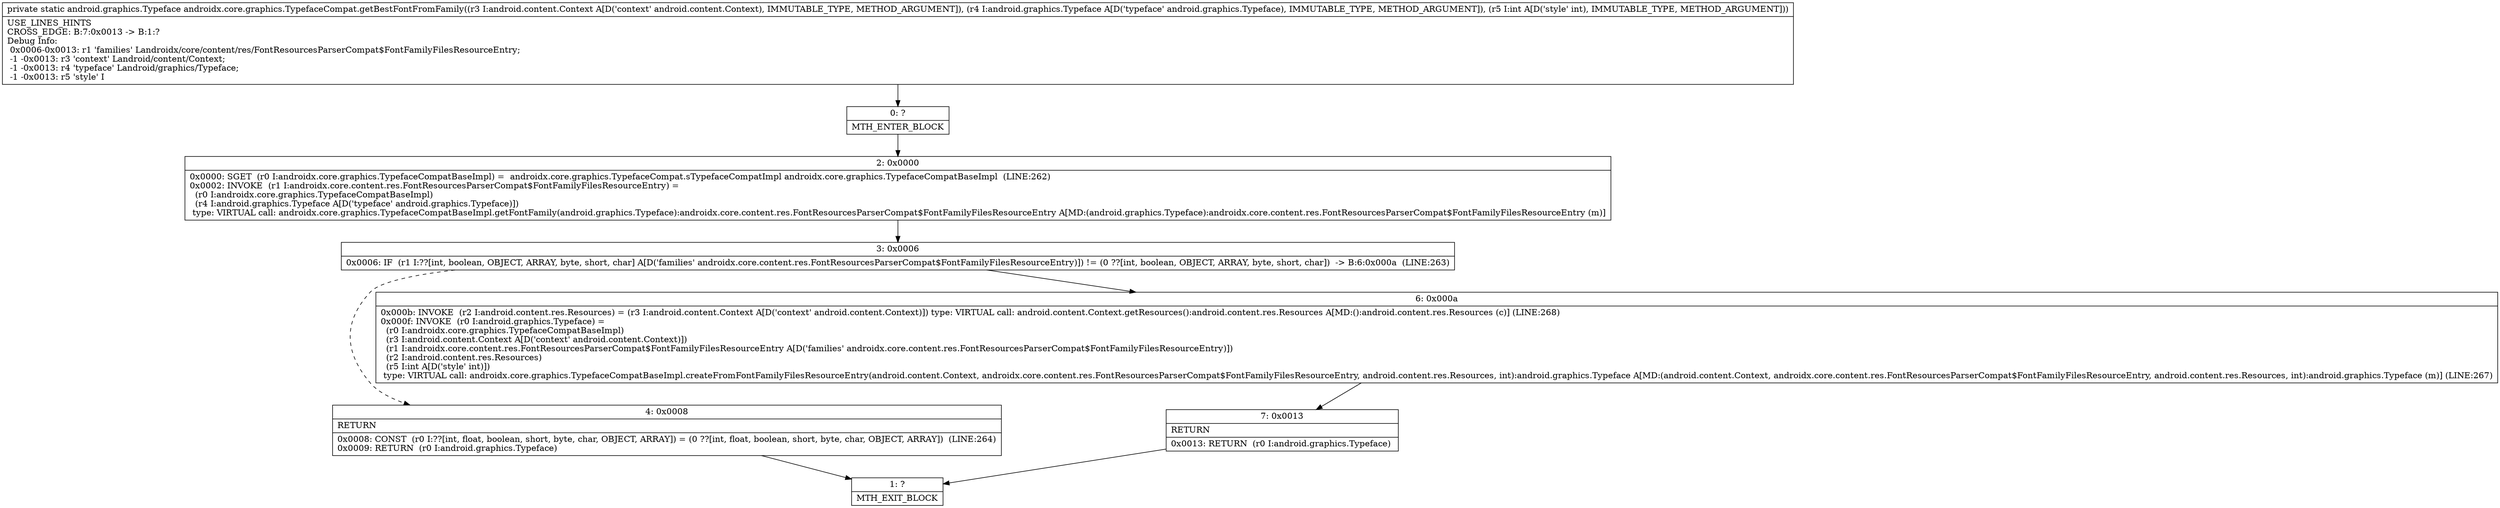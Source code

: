 digraph "CFG forandroidx.core.graphics.TypefaceCompat.getBestFontFromFamily(Landroid\/content\/Context;Landroid\/graphics\/Typeface;I)Landroid\/graphics\/Typeface;" {
Node_0 [shape=record,label="{0\:\ ?|MTH_ENTER_BLOCK\l}"];
Node_2 [shape=record,label="{2\:\ 0x0000|0x0000: SGET  (r0 I:androidx.core.graphics.TypefaceCompatBaseImpl) =  androidx.core.graphics.TypefaceCompat.sTypefaceCompatImpl androidx.core.graphics.TypefaceCompatBaseImpl  (LINE:262)\l0x0002: INVOKE  (r1 I:androidx.core.content.res.FontResourcesParserCompat$FontFamilyFilesResourceEntry) = \l  (r0 I:androidx.core.graphics.TypefaceCompatBaseImpl)\l  (r4 I:android.graphics.Typeface A[D('typeface' android.graphics.Typeface)])\l type: VIRTUAL call: androidx.core.graphics.TypefaceCompatBaseImpl.getFontFamily(android.graphics.Typeface):androidx.core.content.res.FontResourcesParserCompat$FontFamilyFilesResourceEntry A[MD:(android.graphics.Typeface):androidx.core.content.res.FontResourcesParserCompat$FontFamilyFilesResourceEntry (m)]\l}"];
Node_3 [shape=record,label="{3\:\ 0x0006|0x0006: IF  (r1 I:??[int, boolean, OBJECT, ARRAY, byte, short, char] A[D('families' androidx.core.content.res.FontResourcesParserCompat$FontFamilyFilesResourceEntry)]) != (0 ??[int, boolean, OBJECT, ARRAY, byte, short, char])  \-\> B:6:0x000a  (LINE:263)\l}"];
Node_4 [shape=record,label="{4\:\ 0x0008|RETURN\l|0x0008: CONST  (r0 I:??[int, float, boolean, short, byte, char, OBJECT, ARRAY]) = (0 ??[int, float, boolean, short, byte, char, OBJECT, ARRAY])  (LINE:264)\l0x0009: RETURN  (r0 I:android.graphics.Typeface) \l}"];
Node_1 [shape=record,label="{1\:\ ?|MTH_EXIT_BLOCK\l}"];
Node_6 [shape=record,label="{6\:\ 0x000a|0x000b: INVOKE  (r2 I:android.content.res.Resources) = (r3 I:android.content.Context A[D('context' android.content.Context)]) type: VIRTUAL call: android.content.Context.getResources():android.content.res.Resources A[MD:():android.content.res.Resources (c)] (LINE:268)\l0x000f: INVOKE  (r0 I:android.graphics.Typeface) = \l  (r0 I:androidx.core.graphics.TypefaceCompatBaseImpl)\l  (r3 I:android.content.Context A[D('context' android.content.Context)])\l  (r1 I:androidx.core.content.res.FontResourcesParserCompat$FontFamilyFilesResourceEntry A[D('families' androidx.core.content.res.FontResourcesParserCompat$FontFamilyFilesResourceEntry)])\l  (r2 I:android.content.res.Resources)\l  (r5 I:int A[D('style' int)])\l type: VIRTUAL call: androidx.core.graphics.TypefaceCompatBaseImpl.createFromFontFamilyFilesResourceEntry(android.content.Context, androidx.core.content.res.FontResourcesParserCompat$FontFamilyFilesResourceEntry, android.content.res.Resources, int):android.graphics.Typeface A[MD:(android.content.Context, androidx.core.content.res.FontResourcesParserCompat$FontFamilyFilesResourceEntry, android.content.res.Resources, int):android.graphics.Typeface (m)] (LINE:267)\l}"];
Node_7 [shape=record,label="{7\:\ 0x0013|RETURN\l|0x0013: RETURN  (r0 I:android.graphics.Typeface) \l}"];
MethodNode[shape=record,label="{private static android.graphics.Typeface androidx.core.graphics.TypefaceCompat.getBestFontFromFamily((r3 I:android.content.Context A[D('context' android.content.Context), IMMUTABLE_TYPE, METHOD_ARGUMENT]), (r4 I:android.graphics.Typeface A[D('typeface' android.graphics.Typeface), IMMUTABLE_TYPE, METHOD_ARGUMENT]), (r5 I:int A[D('style' int), IMMUTABLE_TYPE, METHOD_ARGUMENT]))  | USE_LINES_HINTS\lCROSS_EDGE: B:7:0x0013 \-\> B:1:?\lDebug Info:\l  0x0006\-0x0013: r1 'families' Landroidx\/core\/content\/res\/FontResourcesParserCompat$FontFamilyFilesResourceEntry;\l  \-1 \-0x0013: r3 'context' Landroid\/content\/Context;\l  \-1 \-0x0013: r4 'typeface' Landroid\/graphics\/Typeface;\l  \-1 \-0x0013: r5 'style' I\l}"];
MethodNode -> Node_0;Node_0 -> Node_2;
Node_2 -> Node_3;
Node_3 -> Node_4[style=dashed];
Node_3 -> Node_6;
Node_4 -> Node_1;
Node_6 -> Node_7;
Node_7 -> Node_1;
}


